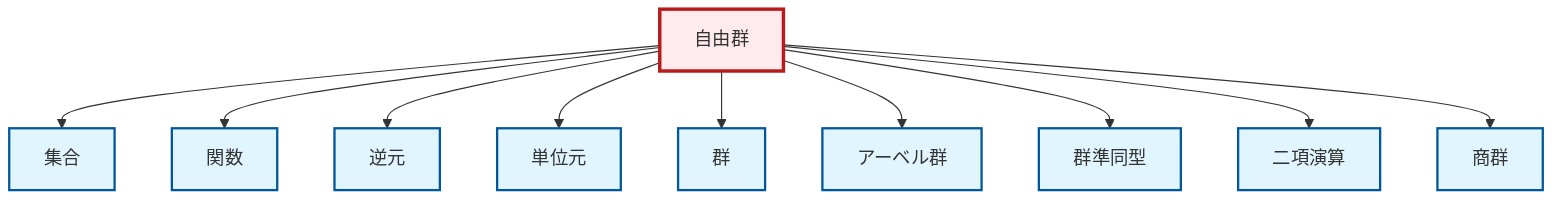 graph TD
    classDef definition fill:#e1f5fe,stroke:#01579b,stroke-width:2px
    classDef theorem fill:#f3e5f5,stroke:#4a148c,stroke-width:2px
    classDef axiom fill:#fff3e0,stroke:#e65100,stroke-width:2px
    classDef example fill:#e8f5e9,stroke:#1b5e20,stroke-width:2px
    classDef current fill:#ffebee,stroke:#b71c1c,stroke-width:3px
    def-abelian-group["アーベル群"]:::definition
    def-free-group["自由群"]:::definition
    def-homomorphism["群準同型"]:::definition
    def-inverse-element["逆元"]:::definition
    def-quotient-group["商群"]:::definition
    def-function["関数"]:::definition
    def-identity-element["単位元"]:::definition
    def-group["群"]:::definition
    def-set["集合"]:::definition
    def-binary-operation["二項演算"]:::definition
    def-free-group --> def-set
    def-free-group --> def-function
    def-free-group --> def-inverse-element
    def-free-group --> def-identity-element
    def-free-group --> def-group
    def-free-group --> def-abelian-group
    def-free-group --> def-homomorphism
    def-free-group --> def-binary-operation
    def-free-group --> def-quotient-group
    class def-free-group current